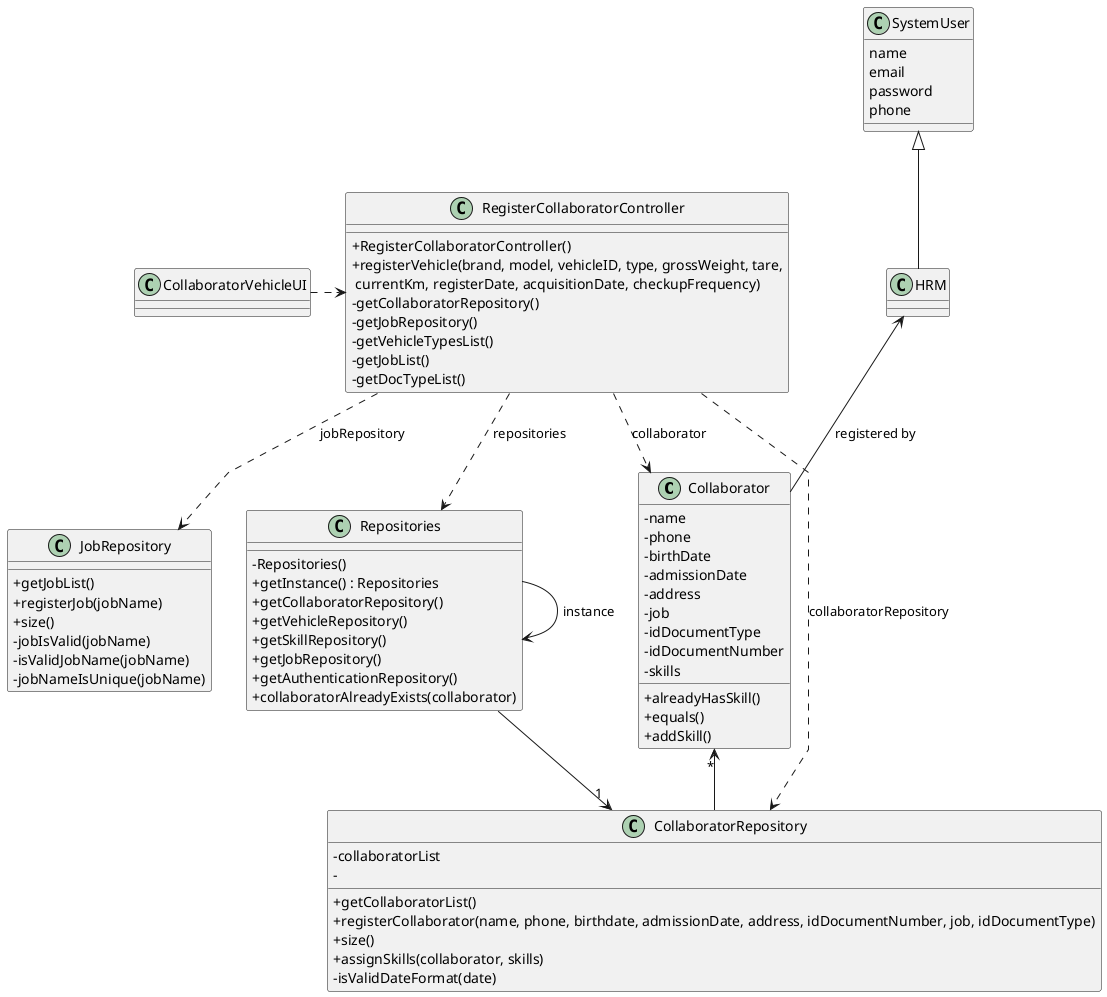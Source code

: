 @startuml
'skinparam monochrome true
skinparam packageStyle rectangle
skinparam shadowing false
skinparam linetype polyline
'skinparam linetype orto

skinparam classAttributeIconSize 0

'left to right direction

class Collaborator {
    - name
    - phone
    - birthDate
    - admissionDate
    - address
    - job
    - idDocumentType
    - idDocumentNumber
    - skills
    + alreadyHasSkill()
    + equals()
    + addSkill()
}

class Repositories {


    - Repositories()
    + getInstance() : Repositories
    + getCollaboratorRepository()
    + getVehicleRepository()
    + getSkillRepository()
    + getJobRepository()
    + getAuthenticationRepository()
    + collaboratorAlreadyExists(collaborator)
}

class CollaboratorRepository {
    - collaboratorList
    + getCollaboratorList()
    + registerCollaborator(name, phone, birthdate, admissionDate, address, idDocumentNumber, job, idDocumentType)
    + size()
    + assignSkills(collaborator, skills)
    - isValidDateFormat(date)
    -
}

class RegisterCollaboratorController {

    + RegisterCollaboratorController()
    + registerVehicle(brand, model, vehicleID, type, grossWeight, tare,\n currentKm, registerDate, acquisitionDate, checkupFrequency)
    - getCollaboratorRepository()
    - getJobRepository()
    - getVehicleTypesList()
    - getJobList()
    - getDocTypeList()
}

class JobRepository {
    + getJobList()
    + registerJob(jobName)
    + size()
    - jobIsValid(jobName)
    - isValidJobName(jobName)
    - jobNameIsUnique(jobName)
}

class HRM {}

class SystemUser {
    name
    email
    password
    phone
}


SystemUser <|-- HRM
HRM  <-- Collaborator : registered by
RegisterCollaboratorController ..> Repositories : repositories
RegisterCollaboratorController ..> CollaboratorRepository : collaboratorRepository
RegisterCollaboratorController ..> JobRepository : jobRepository
RegisterCollaboratorController ..> Collaborator : collaborator

CollaboratorVehicleUI .> RegisterCollaboratorController
Repositories -->"1" CollaboratorRepository
Repositories -> Repositories : instance
Collaborator "*" <-- CollaboratorRepository

@enduml
